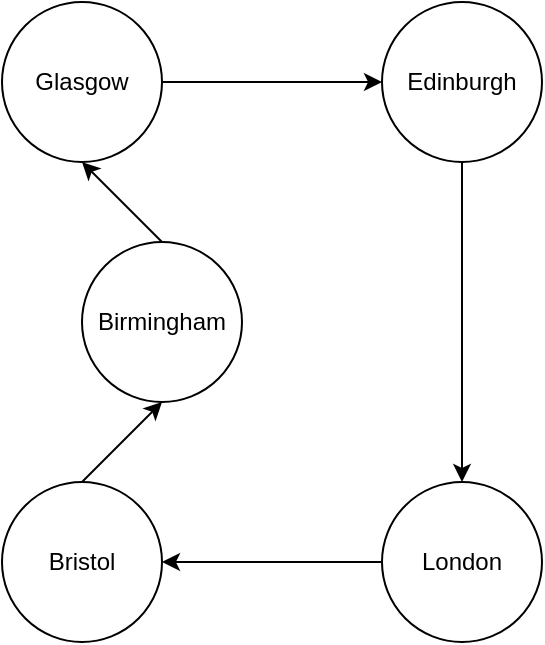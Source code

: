 <mxfile version="11.1.4" type="device"><diagram id="gPPq8ncOM2-_JEpdFwyt" name="Page-1"><mxGraphModel dx="735" dy="517" grid="1" gridSize="10" guides="1" tooltips="1" connect="1" arrows="1" fold="1" page="1" pageScale="1" pageWidth="850" pageHeight="1100" math="0" shadow="0"><root><mxCell id="0"/><mxCell id="1" parent="0"/><mxCell id="F3GSiXbwQwCl5YLGf7Gn-5" value="Glasgow" style="ellipse;whiteSpace=wrap;html=1;aspect=fixed;" vertex="1" parent="1"><mxGeometry x="90" y="40" width="80" height="80" as="geometry"/></mxCell><mxCell id="F3GSiXbwQwCl5YLGf7Gn-7" value="Bristol" style="ellipse;whiteSpace=wrap;html=1;aspect=fixed;" vertex="1" parent="1"><mxGeometry x="90" y="280" width="80" height="80" as="geometry"/></mxCell><mxCell id="F3GSiXbwQwCl5YLGf7Gn-8" value="Birmingham" style="ellipse;whiteSpace=wrap;html=1;aspect=fixed;" vertex="1" parent="1"><mxGeometry x="130" y="160" width="80" height="80" as="geometry"/></mxCell><mxCell id="F3GSiXbwQwCl5YLGf7Gn-9" value="Edinburgh" style="ellipse;whiteSpace=wrap;html=1;aspect=fixed;" vertex="1" parent="1"><mxGeometry x="280" y="40" width="80" height="80" as="geometry"/></mxCell><mxCell id="F3GSiXbwQwCl5YLGf7Gn-10" value="London" style="ellipse;whiteSpace=wrap;html=1;aspect=fixed;" vertex="1" parent="1"><mxGeometry x="280" y="280" width="80" height="80" as="geometry"/></mxCell><mxCell id="F3GSiXbwQwCl5YLGf7Gn-11" value="" style="endArrow=classic;html=1;entryX=1;entryY=0.5;entryDx=0;entryDy=0;" edge="1" parent="1" source="F3GSiXbwQwCl5YLGf7Gn-10" target="F3GSiXbwQwCl5YLGf7Gn-7"><mxGeometry width="50" height="50" relative="1" as="geometry"><mxPoint x="90" y="430" as="sourcePoint"/><mxPoint x="140" y="380" as="targetPoint"/></mxGeometry></mxCell><mxCell id="F3GSiXbwQwCl5YLGf7Gn-14" value="" style="endArrow=classic;html=1;exitX=0.5;exitY=0;exitDx=0;exitDy=0;entryX=0.5;entryY=1;entryDx=0;entryDy=0;" edge="1" parent="1" source="F3GSiXbwQwCl5YLGf7Gn-7" target="F3GSiXbwQwCl5YLGf7Gn-8"><mxGeometry width="50" height="50" relative="1" as="geometry"><mxPoint x="90" y="430" as="sourcePoint"/><mxPoint x="140" y="380" as="targetPoint"/></mxGeometry></mxCell><mxCell id="F3GSiXbwQwCl5YLGf7Gn-15" value="" style="endArrow=classic;html=1;entryX=0.5;entryY=1;entryDx=0;entryDy=0;exitX=0.5;exitY=0;exitDx=0;exitDy=0;" edge="1" parent="1" source="F3GSiXbwQwCl5YLGf7Gn-8" target="F3GSiXbwQwCl5YLGf7Gn-5"><mxGeometry width="50" height="50" relative="1" as="geometry"><mxPoint x="90" y="430" as="sourcePoint"/><mxPoint x="140" y="380" as="targetPoint"/></mxGeometry></mxCell><mxCell id="F3GSiXbwQwCl5YLGf7Gn-16" value="" style="endArrow=classic;html=1;exitX=1;exitY=0.5;exitDx=0;exitDy=0;" edge="1" parent="1" source="F3GSiXbwQwCl5YLGf7Gn-5" target="F3GSiXbwQwCl5YLGf7Gn-9"><mxGeometry width="50" height="50" relative="1" as="geometry"><mxPoint x="90" y="430" as="sourcePoint"/><mxPoint x="140" y="380" as="targetPoint"/></mxGeometry></mxCell><mxCell id="F3GSiXbwQwCl5YLGf7Gn-17" value="" style="endArrow=classic;html=1;entryX=0.5;entryY=0;entryDx=0;entryDy=0;exitX=0.5;exitY=1;exitDx=0;exitDy=0;" edge="1" parent="1" source="F3GSiXbwQwCl5YLGf7Gn-9" target="F3GSiXbwQwCl5YLGf7Gn-10"><mxGeometry width="50" height="50" relative="1" as="geometry"><mxPoint x="90" y="430" as="sourcePoint"/><mxPoint x="140" y="380" as="targetPoint"/></mxGeometry></mxCell></root></mxGraphModel></diagram></mxfile>